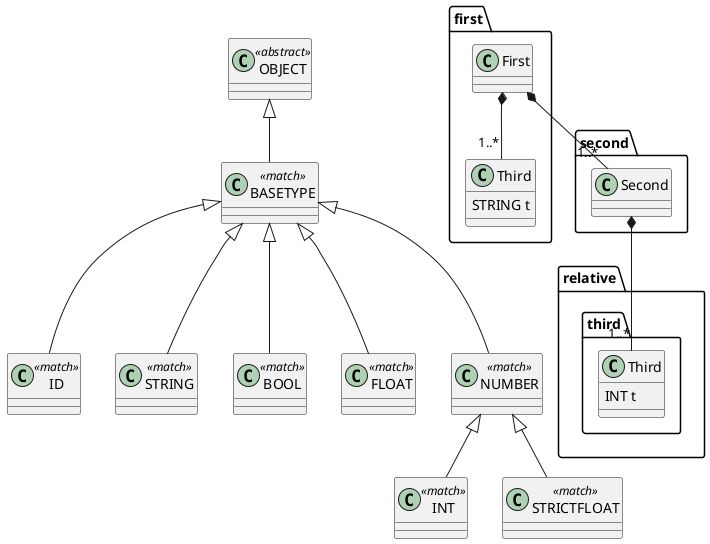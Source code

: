 @startuml
            set namespaceSeparator .
        first.First *-- "1..*" second.Second
first.First *-- "1..*" first.Third
class first.First  {
}


class first.Third  {
STRING t
}


class ID <<match>> {
}


class STRING <<match>> {
}


class BOOL <<match>> {
}


class INT <<match>> {
}


class FLOAT <<match>> {
}


class STRICTFLOAT <<match>> {
}


class NUMBER <<match>> {
}

NUMBER <|-- STRICTFLOAT
NUMBER <|-- INT

class BASETYPE <<match>> {
}

BASETYPE <|-- NUMBER
BASETYPE <|-- FLOAT
BASETYPE <|-- BOOL
BASETYPE <|-- ID
BASETYPE <|-- STRING

class OBJECT <<abstract>> {
}

OBJECT <|-- BASETYPE

second.Second *-- "1..*" relative.third.Third
class second.Second  {
}


class relative.third.Third  {
INT t
}


@enduml
